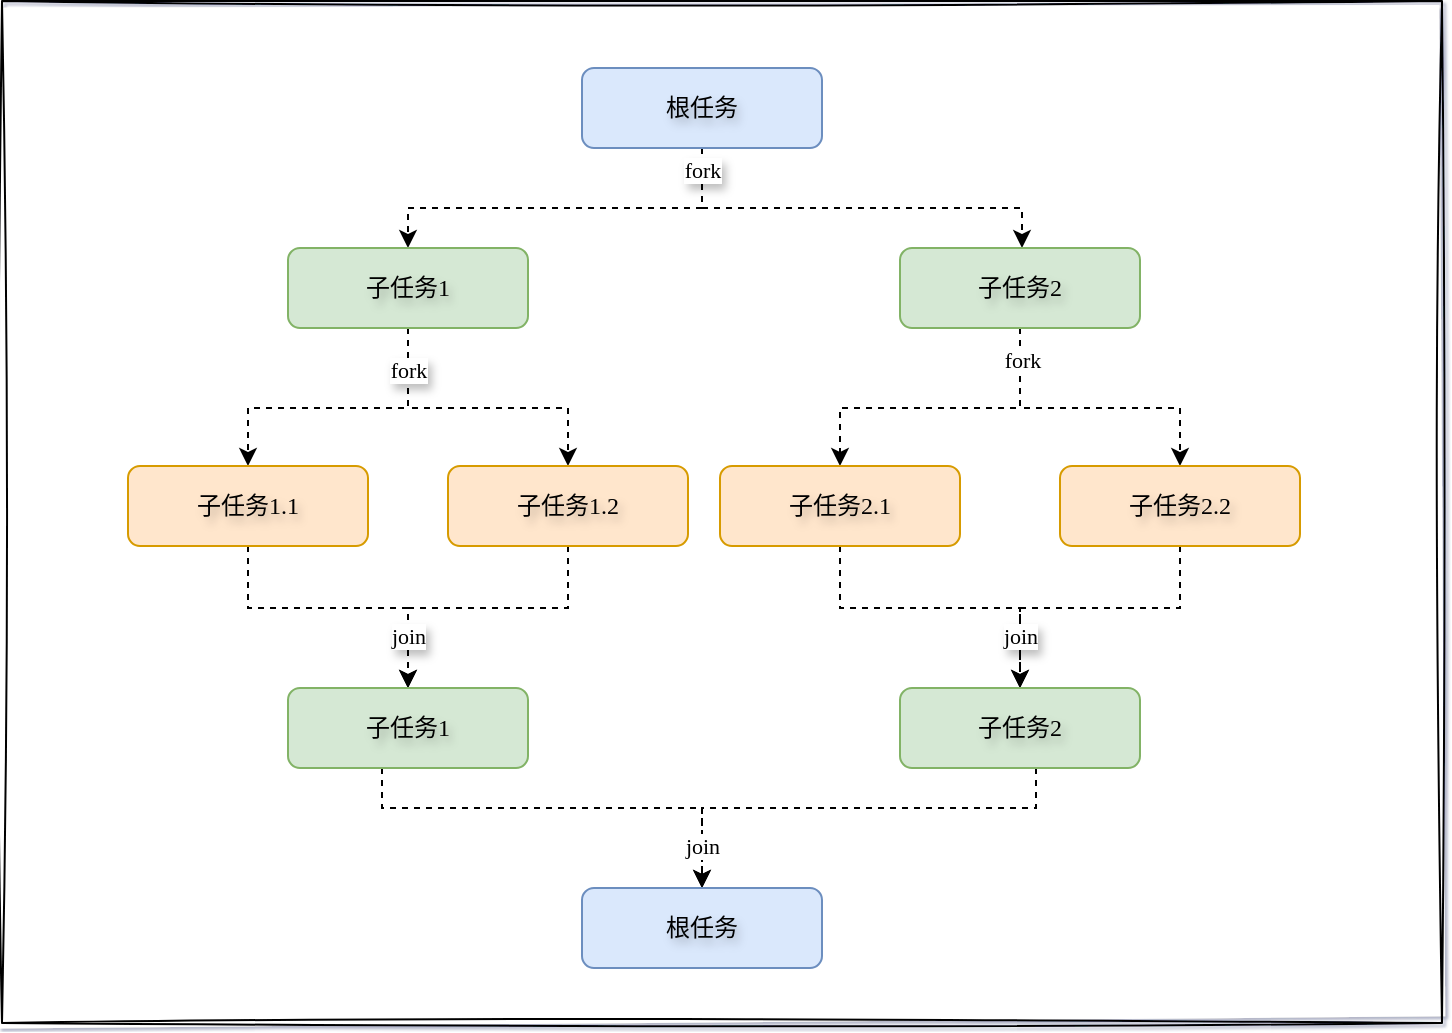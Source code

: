 <mxfile version="24.7.4">
  <diagram name="第 1 页" id="DARa1cNNLAOgRy6vukpE">
    <mxGraphModel dx="997" dy="606" grid="1" gridSize="10" guides="1" tooltips="1" connect="1" arrows="1" fold="1" page="1" pageScale="1" pageWidth="1169" pageHeight="827" background="none" math="0" shadow="1">
      <root>
        <mxCell id="0" />
        <mxCell id="1" parent="0" />
        <mxCell id="xfWtqoLvKzCp4qgecF8K-34" value="" style="rounded=0;whiteSpace=wrap;html=1;sketch=1;hachureGap=4;jiggle=2;curveFitting=1;fontFamily=Architects Daughter;fontSource=https%3A%2F%2Ffonts.googleapis.com%2Fcss%3Ffamily%3DArchitects%2BDaughter;" vertex="1" parent="1">
          <mxGeometry x="290" y="96.5" width="720" height="511" as="geometry" />
        </mxCell>
        <mxCell id="xfWtqoLvKzCp4qgecF8K-5" value="" style="edgeStyle=orthogonalEdgeStyle;rounded=0;orthogonalLoop=1;jettySize=auto;html=1;labelBorderColor=none;textShadow=1;fontFamily=Times New Roman;flowAnimation=0;dashed=1;" edge="1" parent="1" source="xfWtqoLvKzCp4qgecF8K-1" target="xfWtqoLvKzCp4qgecF8K-4">
          <mxGeometry relative="1" as="geometry">
            <Array as="points">
              <mxPoint x="640" y="200" />
              <mxPoint x="493" y="200" />
            </Array>
          </mxGeometry>
        </mxCell>
        <mxCell id="xfWtqoLvKzCp4qgecF8K-8" value="" style="edgeStyle=orthogonalEdgeStyle;rounded=0;orthogonalLoop=1;jettySize=auto;html=1;labelBorderColor=none;textShadow=1;fontFamily=Times New Roman;flowAnimation=0;dashed=1;" edge="1" parent="1" source="xfWtqoLvKzCp4qgecF8K-1" target="xfWtqoLvKzCp4qgecF8K-7">
          <mxGeometry relative="1" as="geometry">
            <Array as="points">
              <mxPoint x="640" y="200" />
              <mxPoint x="800" y="200" />
            </Array>
          </mxGeometry>
        </mxCell>
        <mxCell id="xfWtqoLvKzCp4qgecF8K-9" value="fork" style="edgeLabel;html=1;align=center;verticalAlign=middle;resizable=0;points=[];labelBorderColor=none;textShadow=1;fontFamily=Times New Roman;sketch=1;curveFitting=1;jiggle=2;" vertex="1" connectable="0" parent="xfWtqoLvKzCp4qgecF8K-8">
          <mxGeometry x="-0.833" relative="1" as="geometry">
            <mxPoint y="-7" as="offset" />
          </mxGeometry>
        </mxCell>
        <mxCell id="xfWtqoLvKzCp4qgecF8K-1" value="根任务" style="rounded=1;whiteSpace=wrap;html=1;fillColor=#dae8fc;strokeColor=#6c8ebf;labelBorderColor=none;textShadow=1;fontFamily=Times New Roman;shadow=0;glass=0;imageAspect=1;connectable=1;" vertex="1" parent="1">
          <mxGeometry x="580" y="130" width="120" height="40" as="geometry" />
        </mxCell>
        <mxCell id="xfWtqoLvKzCp4qgecF8K-13" value="" style="edgeStyle=orthogonalEdgeStyle;rounded=0;orthogonalLoop=1;jettySize=auto;html=1;labelBorderColor=none;textShadow=1;fontFamily=Times New Roman;flowAnimation=0;dashed=1;" edge="1" parent="1" source="xfWtqoLvKzCp4qgecF8K-4" target="xfWtqoLvKzCp4qgecF8K-10">
          <mxGeometry relative="1" as="geometry">
            <Array as="points">
              <mxPoint x="493" y="300" />
              <mxPoint x="413" y="300" />
            </Array>
          </mxGeometry>
        </mxCell>
        <mxCell id="xfWtqoLvKzCp4qgecF8K-15" value="" style="edgeStyle=orthogonalEdgeStyle;rounded=0;orthogonalLoop=1;jettySize=auto;html=1;labelBorderColor=none;textShadow=1;fontFamily=Times New Roman;flowAnimation=0;dashed=1;" edge="1" parent="1" source="xfWtqoLvKzCp4qgecF8K-4" target="xfWtqoLvKzCp4qgecF8K-14">
          <mxGeometry relative="1" as="geometry">
            <Array as="points">
              <mxPoint x="493" y="300" />
              <mxPoint x="573" y="300" />
            </Array>
          </mxGeometry>
        </mxCell>
        <mxCell id="xfWtqoLvKzCp4qgecF8K-16" value="fork" style="edgeLabel;html=1;align=center;verticalAlign=middle;resizable=0;points=[];labelBorderColor=none;textShadow=1;fontFamily=Times New Roman;sketch=1;curveFitting=1;jiggle=2;" vertex="1" connectable="0" parent="xfWtqoLvKzCp4qgecF8K-15">
          <mxGeometry x="-0.829" y="-1" relative="1" as="geometry">
            <mxPoint x="1" y="8" as="offset" />
          </mxGeometry>
        </mxCell>
        <mxCell id="xfWtqoLvKzCp4qgecF8K-4" value="子任务1" style="whiteSpace=wrap;html=1;rounded=1;fillColor=#d5e8d4;strokeColor=#82b366;labelBorderColor=none;textShadow=1;fontFamily=Times New Roman;shadow=0;glass=0;" vertex="1" parent="1">
          <mxGeometry x="433" y="220" width="120" height="40" as="geometry" />
        </mxCell>
        <mxCell id="xfWtqoLvKzCp4qgecF8K-18" value="" style="edgeStyle=orthogonalEdgeStyle;rounded=0;orthogonalLoop=1;jettySize=auto;html=1;labelBorderColor=none;textShadow=1;fontFamily=Times New Roman;flowAnimation=0;dashed=1;" edge="1" parent="1" source="xfWtqoLvKzCp4qgecF8K-7" target="xfWtqoLvKzCp4qgecF8K-17">
          <mxGeometry relative="1" as="geometry">
            <Array as="points">
              <mxPoint x="799" y="300" />
              <mxPoint x="879" y="300" />
            </Array>
          </mxGeometry>
        </mxCell>
        <mxCell id="xfWtqoLvKzCp4qgecF8K-20" value="" style="edgeStyle=orthogonalEdgeStyle;rounded=0;orthogonalLoop=1;jettySize=auto;html=1;labelBorderColor=none;textShadow=1;fontFamily=Times New Roman;flowAnimation=0;dashed=1;" edge="1" parent="1" source="xfWtqoLvKzCp4qgecF8K-7" target="xfWtqoLvKzCp4qgecF8K-19">
          <mxGeometry relative="1" as="geometry">
            <Array as="points">
              <mxPoint x="799" y="300" />
              <mxPoint x="709" y="300" />
            </Array>
          </mxGeometry>
        </mxCell>
        <mxCell id="xfWtqoLvKzCp4qgecF8K-32" value="fork" style="edgeLabel;html=1;align=center;verticalAlign=middle;resizable=0;points=[];fontFamily=Times New Roman;labelBorderColor=none;sketch=1;curveFitting=1;jiggle=2;" vertex="1" connectable="0" parent="xfWtqoLvKzCp4qgecF8K-20">
          <mxGeometry x="-0.796" y="1" relative="1" as="geometry">
            <mxPoint as="offset" />
          </mxGeometry>
        </mxCell>
        <mxCell id="xfWtqoLvKzCp4qgecF8K-7" value="子任务2" style="whiteSpace=wrap;html=1;rounded=1;fillColor=#d5e8d4;strokeColor=#82b366;labelBorderColor=none;textShadow=1;fontFamily=Times New Roman;shadow=0;glass=0;" vertex="1" parent="1">
          <mxGeometry x="739" y="220" width="120" height="40" as="geometry" />
        </mxCell>
        <mxCell id="xfWtqoLvKzCp4qgecF8K-22" value="" style="edgeStyle=orthogonalEdgeStyle;rounded=0;orthogonalLoop=1;jettySize=auto;html=1;labelBorderColor=none;textShadow=1;fontFamily=Times New Roman;flowAnimation=0;dashed=1;" edge="1" parent="1" source="xfWtqoLvKzCp4qgecF8K-10" target="xfWtqoLvKzCp4qgecF8K-21">
          <mxGeometry relative="1" as="geometry">
            <Array as="points">
              <mxPoint x="413" y="400" />
              <mxPoint x="493" y="400" />
            </Array>
          </mxGeometry>
        </mxCell>
        <mxCell id="xfWtqoLvKzCp4qgecF8K-10" value="子任务1.1" style="whiteSpace=wrap;html=1;rounded=1;fillColor=#ffe6cc;strokeColor=#d79b00;labelBorderColor=none;textShadow=1;fontFamily=Times New Roman;shadow=0;glass=0;" vertex="1" parent="1">
          <mxGeometry x="353" y="329" width="120" height="40" as="geometry" />
        </mxCell>
        <mxCell id="xfWtqoLvKzCp4qgecF8K-23" style="edgeStyle=orthogonalEdgeStyle;rounded=0;orthogonalLoop=1;jettySize=auto;html=1;labelBorderColor=none;textShadow=1;fontFamily=Times New Roman;flowAnimation=0;dashed=1;" edge="1" parent="1" source="xfWtqoLvKzCp4qgecF8K-14" target="xfWtqoLvKzCp4qgecF8K-21">
          <mxGeometry relative="1" as="geometry">
            <Array as="points">
              <mxPoint x="573" y="400" />
              <mxPoint x="493" y="400" />
            </Array>
          </mxGeometry>
        </mxCell>
        <mxCell id="xfWtqoLvKzCp4qgecF8K-24" value="&lt;div&gt;join&lt;/div&gt;" style="edgeLabel;html=1;align=center;verticalAlign=middle;resizable=0;points=[];labelBorderColor=none;textShadow=1;fontFamily=Times New Roman;sketch=1;curveFitting=1;jiggle=2;" vertex="1" connectable="0" parent="xfWtqoLvKzCp4qgecF8K-23">
          <mxGeometry x="0.733" y="2" relative="1" as="geometry">
            <mxPoint x="-2" y="-6" as="offset" />
          </mxGeometry>
        </mxCell>
        <mxCell id="xfWtqoLvKzCp4qgecF8K-14" value="子任务1.2" style="whiteSpace=wrap;html=1;rounded=1;fillColor=#ffe6cc;strokeColor=#d79b00;labelBorderColor=none;textShadow=1;fontFamily=Times New Roman;shadow=0;glass=0;" vertex="1" parent="1">
          <mxGeometry x="513" y="329" width="120" height="40" as="geometry" />
        </mxCell>
        <mxCell id="xfWtqoLvKzCp4qgecF8K-27" style="edgeStyle=orthogonalEdgeStyle;rounded=0;orthogonalLoop=1;jettySize=auto;html=1;entryX=0.5;entryY=0;entryDx=0;entryDy=0;labelBorderColor=none;textShadow=1;fontFamily=Times New Roman;flowAnimation=0;dashed=1;" edge="1" parent="1" source="xfWtqoLvKzCp4qgecF8K-17" target="xfWtqoLvKzCp4qgecF8K-25">
          <mxGeometry relative="1" as="geometry">
            <Array as="points">
              <mxPoint x="879" y="400" />
              <mxPoint x="799" y="400" />
            </Array>
          </mxGeometry>
        </mxCell>
        <mxCell id="xfWtqoLvKzCp4qgecF8K-17" value="子任务2.2" style="whiteSpace=wrap;html=1;rounded=1;fillColor=#ffe6cc;strokeColor=#d79b00;labelBorderColor=none;textShadow=1;fontFamily=Times New Roman;shadow=0;glass=0;" vertex="1" parent="1">
          <mxGeometry x="819" y="329" width="120" height="40" as="geometry" />
        </mxCell>
        <mxCell id="xfWtqoLvKzCp4qgecF8K-26" value="" style="edgeStyle=orthogonalEdgeStyle;rounded=0;orthogonalLoop=1;jettySize=auto;html=1;labelBorderColor=none;textShadow=1;fontFamily=Times New Roman;flowAnimation=0;dashed=1;" edge="1" parent="1" source="xfWtqoLvKzCp4qgecF8K-19" target="xfWtqoLvKzCp4qgecF8K-25">
          <mxGeometry relative="1" as="geometry">
            <Array as="points">
              <mxPoint x="709" y="400" />
              <mxPoint x="799" y="400" />
            </Array>
          </mxGeometry>
        </mxCell>
        <mxCell id="xfWtqoLvKzCp4qgecF8K-28" value="join" style="edgeLabel;html=1;align=center;verticalAlign=middle;resizable=0;points=[];labelBorderColor=none;textShadow=1;fontFamily=Times New Roman;sketch=1;curveFitting=1;jiggle=2;" vertex="1" connectable="0" parent="xfWtqoLvKzCp4qgecF8K-26">
          <mxGeometry x="0.667" y="-1" relative="1" as="geometry">
            <mxPoint x="1" y="1" as="offset" />
          </mxGeometry>
        </mxCell>
        <mxCell id="xfWtqoLvKzCp4qgecF8K-19" value="子任务2.1" style="whiteSpace=wrap;html=1;rounded=1;fillColor=#ffe6cc;strokeColor=#d79b00;labelBorderColor=none;textShadow=1;fontFamily=Times New Roman;shadow=0;glass=0;" vertex="1" parent="1">
          <mxGeometry x="649" y="329" width="120" height="40" as="geometry" />
        </mxCell>
        <mxCell id="xfWtqoLvKzCp4qgecF8K-30" style="edgeStyle=orthogonalEdgeStyle;rounded=0;orthogonalLoop=1;jettySize=auto;html=1;labelBorderColor=none;textShadow=1;fontFamily=Times New Roman;flowAnimation=0;dashed=1;" edge="1" parent="1" source="xfWtqoLvKzCp4qgecF8K-21" target="xfWtqoLvKzCp4qgecF8K-29">
          <mxGeometry relative="1" as="geometry">
            <Array as="points">
              <mxPoint x="480" y="500" />
              <mxPoint x="640" y="500" />
            </Array>
          </mxGeometry>
        </mxCell>
        <mxCell id="xfWtqoLvKzCp4qgecF8K-21" value="子任务1" style="whiteSpace=wrap;html=1;rounded=1;fillColor=#d5e8d4;strokeColor=#82b366;labelBorderColor=none;textShadow=1;fontFamily=Times New Roman;shadow=0;glass=0;" vertex="1" parent="1">
          <mxGeometry x="433" y="440" width="120" height="40" as="geometry" />
        </mxCell>
        <mxCell id="xfWtqoLvKzCp4qgecF8K-31" style="edgeStyle=orthogonalEdgeStyle;rounded=0;orthogonalLoop=1;jettySize=auto;html=1;entryX=0.5;entryY=0;entryDx=0;entryDy=0;labelBorderColor=none;textShadow=1;fontFamily=Times New Roman;flowAnimation=0;dashed=1;" edge="1" parent="1" source="xfWtqoLvKzCp4qgecF8K-25" target="xfWtqoLvKzCp4qgecF8K-29">
          <mxGeometry relative="1" as="geometry">
            <Array as="points">
              <mxPoint x="807" y="500" />
              <mxPoint x="640" y="500" />
            </Array>
          </mxGeometry>
        </mxCell>
        <mxCell id="xfWtqoLvKzCp4qgecF8K-33" value="&lt;div&gt;join&lt;/div&gt;" style="edgeLabel;html=1;align=center;verticalAlign=middle;resizable=0;points=[];fontFamily=Times New Roman;labelBorderColor=none;sketch=1;curveFitting=1;jiggle=2;" vertex="1" connectable="0" parent="xfWtqoLvKzCp4qgecF8K-31">
          <mxGeometry x="0.722" relative="1" as="geometry">
            <mxPoint y="10" as="offset" />
          </mxGeometry>
        </mxCell>
        <mxCell id="xfWtqoLvKzCp4qgecF8K-25" value="子任务2" style="whiteSpace=wrap;html=1;rounded=1;fillColor=#d5e8d4;strokeColor=#82b366;labelBorderColor=none;textShadow=1;fontFamily=Times New Roman;shadow=0;glass=0;" vertex="1" parent="1">
          <mxGeometry x="739" y="440" width="120" height="40" as="geometry" />
        </mxCell>
        <mxCell id="xfWtqoLvKzCp4qgecF8K-29" value="根任务" style="rounded=1;whiteSpace=wrap;html=1;fillColor=#dae8fc;strokeColor=#6c8ebf;labelBorderColor=none;textShadow=1;fontFamily=Times New Roman;shadow=0;glass=0;" vertex="1" parent="1">
          <mxGeometry x="580" y="540" width="120" height="40" as="geometry" />
        </mxCell>
      </root>
    </mxGraphModel>
  </diagram>
</mxfile>

